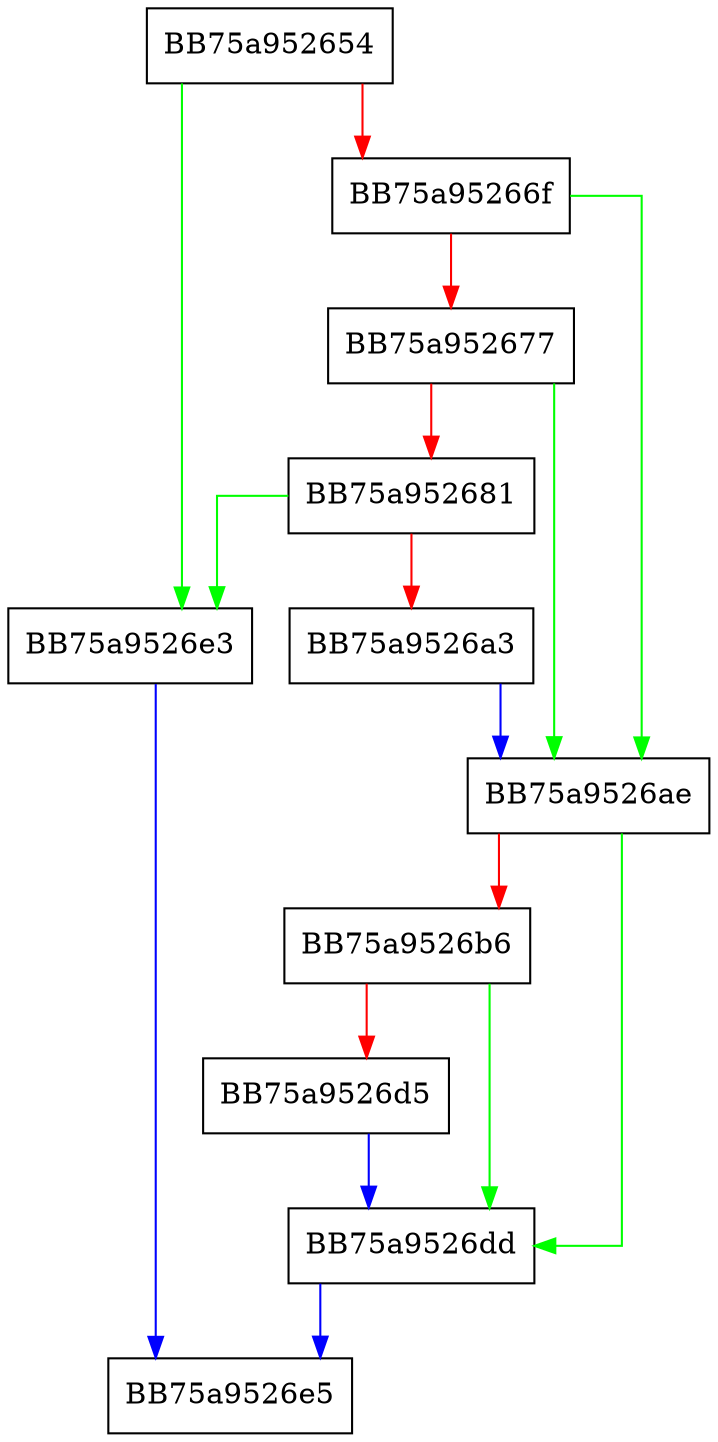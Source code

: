 digraph commit {
  node [shape="box"];
  graph [splines=ortho];
  BB75a952654 -> BB75a9526e3 [color="green"];
  BB75a952654 -> BB75a95266f [color="red"];
  BB75a95266f -> BB75a9526ae [color="green"];
  BB75a95266f -> BB75a952677 [color="red"];
  BB75a952677 -> BB75a9526ae [color="green"];
  BB75a952677 -> BB75a952681 [color="red"];
  BB75a952681 -> BB75a9526e3 [color="green"];
  BB75a952681 -> BB75a9526a3 [color="red"];
  BB75a9526a3 -> BB75a9526ae [color="blue"];
  BB75a9526ae -> BB75a9526dd [color="green"];
  BB75a9526ae -> BB75a9526b6 [color="red"];
  BB75a9526b6 -> BB75a9526dd [color="green"];
  BB75a9526b6 -> BB75a9526d5 [color="red"];
  BB75a9526d5 -> BB75a9526dd [color="blue"];
  BB75a9526dd -> BB75a9526e5 [color="blue"];
  BB75a9526e3 -> BB75a9526e5 [color="blue"];
}